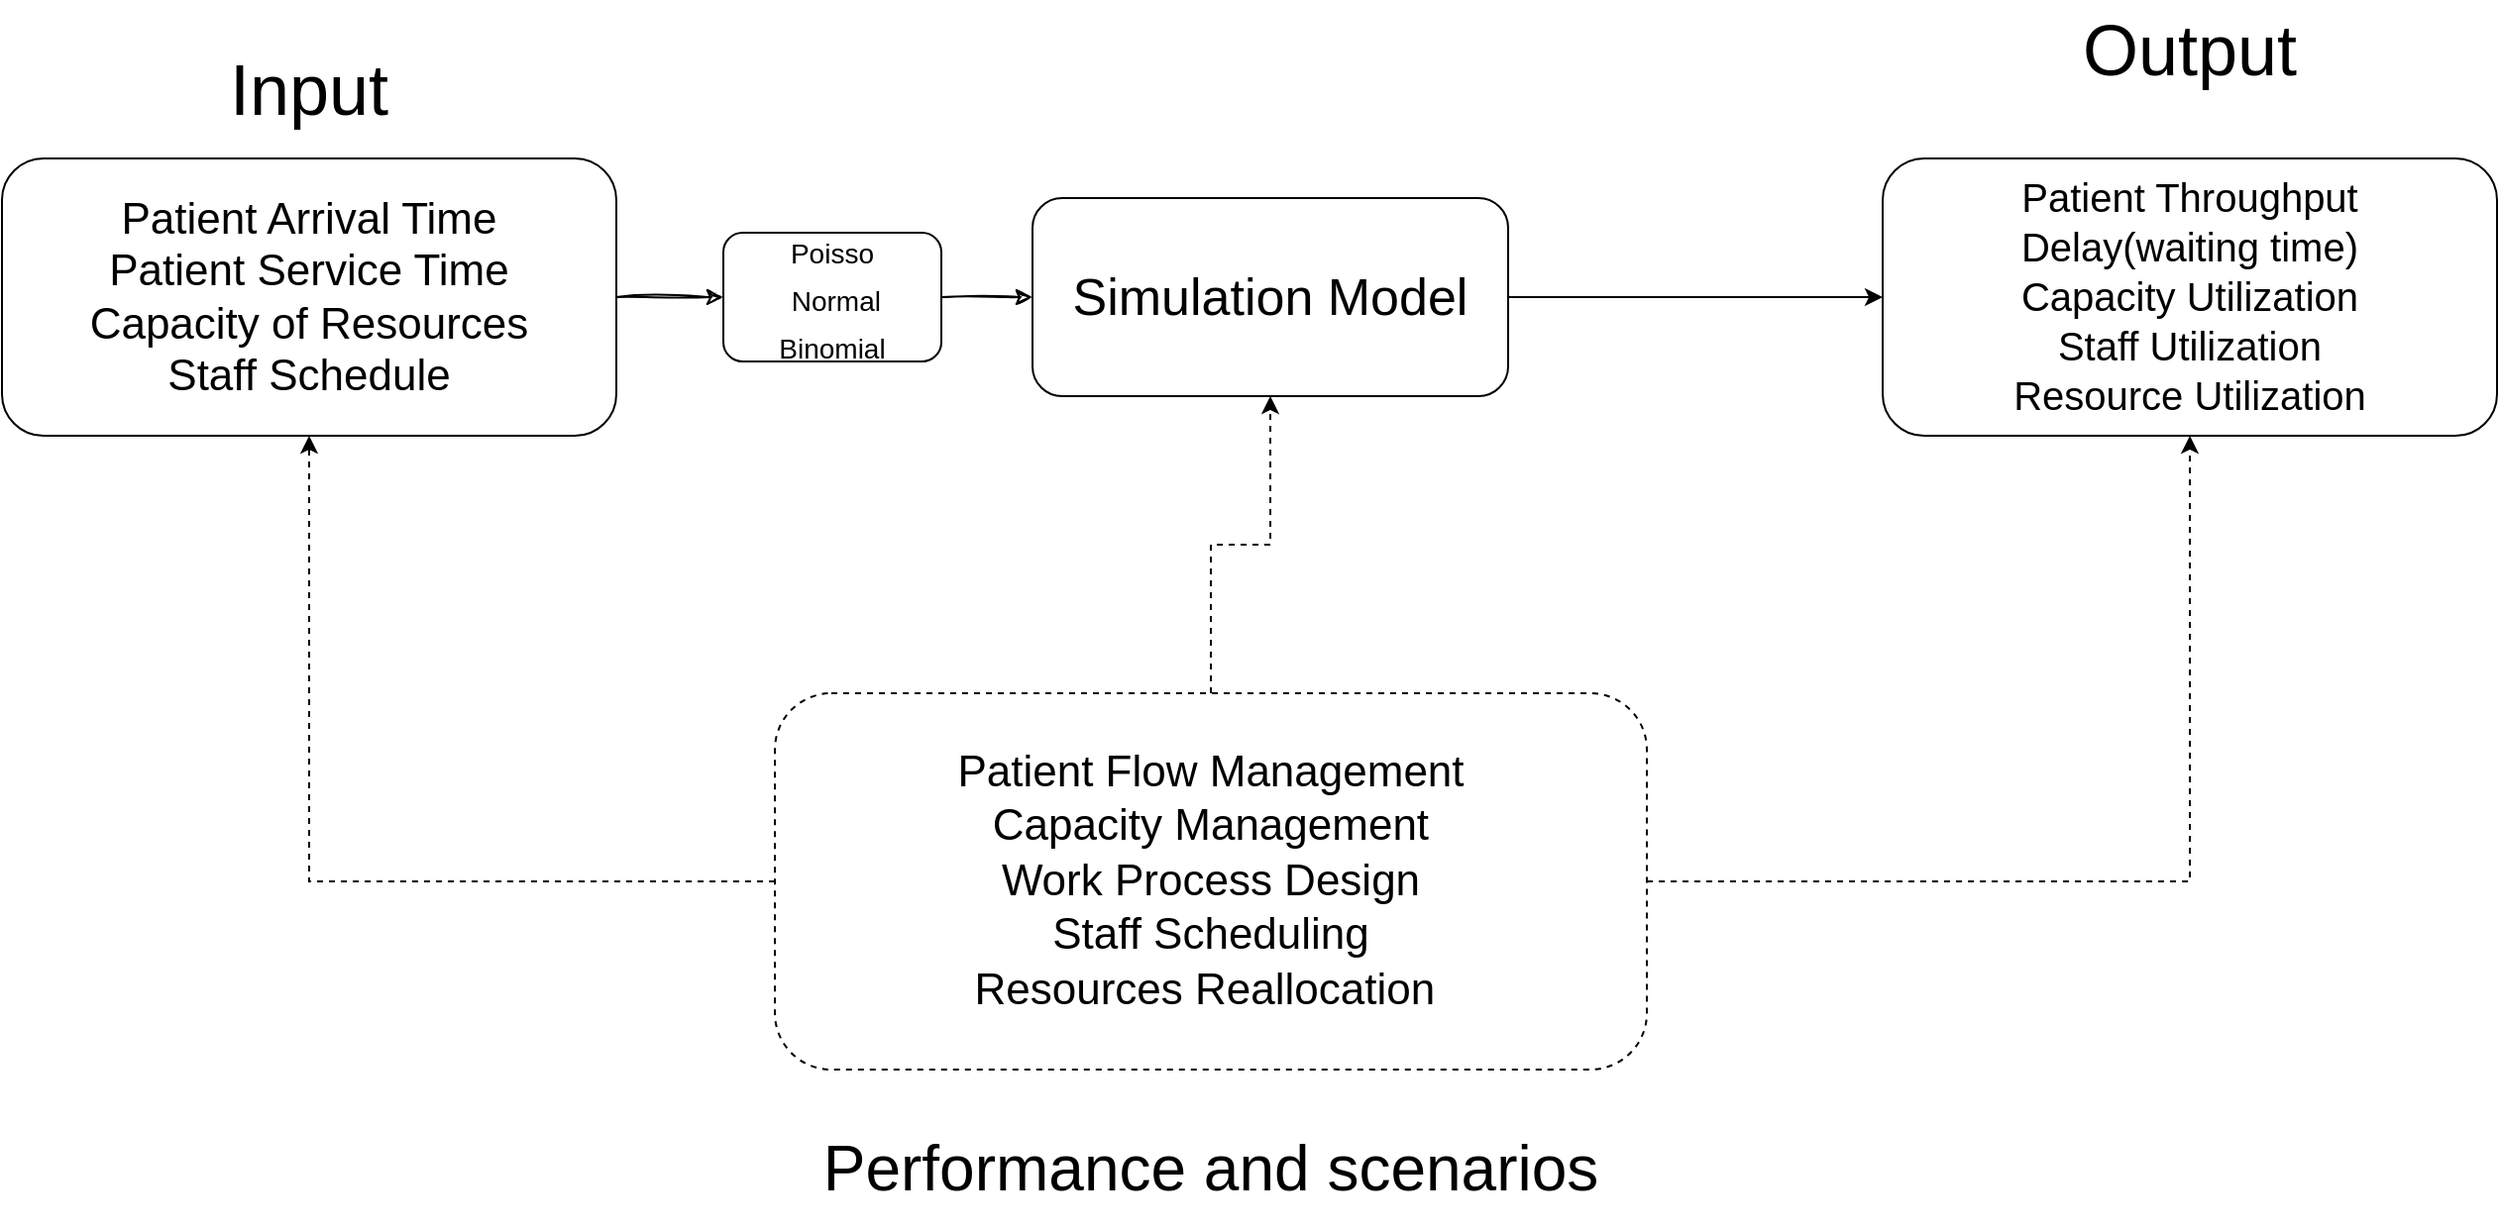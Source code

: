 <mxfile version="21.1.5" type="github">
  <diagram name="Page-1" id="8PbjuK5wnLYOJluOX6YS">
    <mxGraphModel dx="2933" dy="3304" grid="1" gridSize="10" guides="1" tooltips="1" connect="1" arrows="1" fold="1" page="1" pageScale="1" pageWidth="827" pageHeight="1169" math="0" shadow="0">
      <root>
        <mxCell id="0" />
        <mxCell id="1" parent="0" />
        <mxCell id="C-ZyG7l93XjpRoGZt_fJ-23" value="" style="edgeStyle=orthogonalEdgeStyle;rounded=0;sketch=1;hachureGap=4;jiggle=2;curveFitting=1;orthogonalLoop=1;jettySize=auto;html=1;fontFamily=Architects Daughter;fontSource=https%3A%2F%2Ffonts.googleapis.com%2Fcss%3Ffamily%3DArchitects%2BDaughter;fontSize=16;" edge="1" parent="1" source="C-ZyG7l93XjpRoGZt_fJ-12" target="C-ZyG7l93XjpRoGZt_fJ-16">
          <mxGeometry relative="1" as="geometry" />
        </mxCell>
        <mxCell id="C-ZyG7l93XjpRoGZt_fJ-12" value="&lt;font style=&quot;font-size: 22px;&quot; face=&quot;Helvetica&quot;&gt;Patient Arrival Time&lt;br&gt;Patient Service Time&lt;br&gt;Capacity of Resources&lt;br&gt;Staff Schedule&lt;/font&gt;" style="rounded=1;whiteSpace=wrap;html=1;hachureGap=4;fontFamily=Architects Daughter;fontSource=https%3A%2F%2Ffonts.googleapis.com%2Fcss%3Ffamily%3DArchitects%2BDaughter;fontSize=20;" vertex="1" parent="1">
          <mxGeometry x="50" y="-590" width="310" height="140" as="geometry" />
        </mxCell>
        <mxCell id="C-ZyG7l93XjpRoGZt_fJ-13" value="&lt;font style=&quot;font-size: 36px;&quot; face=&quot;Helvetica&quot;&gt;Input&lt;/font&gt;" style="text;strokeColor=none;align=center;fillColor=none;html=1;verticalAlign=middle;whiteSpace=wrap;rounded=0;fontSize=20;fontFamily=Architects Daughter;" vertex="1" parent="1">
          <mxGeometry x="160" y="-650" width="90" height="50" as="geometry" />
        </mxCell>
        <mxCell id="C-ZyG7l93XjpRoGZt_fJ-24" style="edgeStyle=orthogonalEdgeStyle;rounded=0;hachureGap=4;orthogonalLoop=1;jettySize=auto;html=1;fontFamily=Architects Daughter;fontSource=https%3A%2F%2Ffonts.googleapis.com%2Fcss%3Ffamily%3DArchitects%2BDaughter;fontSize=16;shadow=0;" edge="1" parent="1" source="C-ZyG7l93XjpRoGZt_fJ-14" target="C-ZyG7l93XjpRoGZt_fJ-20">
          <mxGeometry relative="1" as="geometry" />
        </mxCell>
        <mxCell id="C-ZyG7l93XjpRoGZt_fJ-14" value="&lt;font style=&quot;font-size: 26px;&quot; face=&quot;Helvetica&quot;&gt;Simulation Model&lt;/font&gt;" style="rounded=1;whiteSpace=wrap;html=1;hachureGap=4;fontFamily=Architects Daughter;fontSource=https%3A%2F%2Ffonts.googleapis.com%2Fcss%3Ffamily%3DArchitects%2BDaughter;fontSize=20;" vertex="1" parent="1">
          <mxGeometry x="570" y="-570" width="240" height="100" as="geometry" />
        </mxCell>
        <mxCell id="C-ZyG7l93XjpRoGZt_fJ-22" value="" style="edgeStyle=orthogonalEdgeStyle;rounded=0;sketch=1;hachureGap=4;jiggle=2;curveFitting=1;orthogonalLoop=1;jettySize=auto;html=1;fontFamily=Architects Daughter;fontSource=https%3A%2F%2Ffonts.googleapis.com%2Fcss%3Ffamily%3DArchitects%2BDaughter;fontSize=16;" edge="1" parent="1" source="C-ZyG7l93XjpRoGZt_fJ-16" target="C-ZyG7l93XjpRoGZt_fJ-14">
          <mxGeometry relative="1" as="geometry" />
        </mxCell>
        <mxCell id="C-ZyG7l93XjpRoGZt_fJ-16" value="&lt;font style=&quot;font-size: 14px;&quot; face=&quot;Helvetica&quot;&gt;Poisso&lt;br&gt;&amp;nbsp;Normal&lt;br&gt;Binomial&lt;/font&gt;" style="rounded=1;whiteSpace=wrap;html=1;hachureGap=4;fontFamily=Architects Daughter;fontSource=https%3A%2F%2Ffonts.googleapis.com%2Fcss%3Ffamily%3DArchitects%2BDaughter;fontSize=20;" vertex="1" parent="1">
          <mxGeometry x="414" y="-552.5" width="110" height="65" as="geometry" />
        </mxCell>
        <mxCell id="C-ZyG7l93XjpRoGZt_fJ-25" style="edgeStyle=orthogonalEdgeStyle;rounded=0;hachureGap=4;orthogonalLoop=1;jettySize=auto;html=1;entryX=0.5;entryY=1;entryDx=0;entryDy=0;fontFamily=Architects Daughter;fontSource=https%3A%2F%2Ffonts.googleapis.com%2Fcss%3Ffamily%3DArchitects%2BDaughter;fontSize=16;dashed=1;" edge="1" parent="1" source="C-ZyG7l93XjpRoGZt_fJ-17" target="C-ZyG7l93XjpRoGZt_fJ-12">
          <mxGeometry relative="1" as="geometry" />
        </mxCell>
        <mxCell id="C-ZyG7l93XjpRoGZt_fJ-27" style="edgeStyle=orthogonalEdgeStyle;rounded=0;hachureGap=4;orthogonalLoop=1;jettySize=auto;html=1;entryX=0.5;entryY=1;entryDx=0;entryDy=0;fontFamily=Architects Daughter;fontSource=https%3A%2F%2Ffonts.googleapis.com%2Fcss%3Ffamily%3DArchitects%2BDaughter;fontSize=16;dashed=1;" edge="1" parent="1" source="C-ZyG7l93XjpRoGZt_fJ-17" target="C-ZyG7l93XjpRoGZt_fJ-20">
          <mxGeometry relative="1" as="geometry" />
        </mxCell>
        <mxCell id="C-ZyG7l93XjpRoGZt_fJ-28" style="edgeStyle=orthogonalEdgeStyle;rounded=0;hachureGap=4;orthogonalLoop=1;jettySize=auto;html=1;fontFamily=Architects Daughter;fontSource=https%3A%2F%2Ffonts.googleapis.com%2Fcss%3Ffamily%3DArchitects%2BDaughter;fontSize=16;dashed=1;" edge="1" parent="1" source="C-ZyG7l93XjpRoGZt_fJ-17" target="C-ZyG7l93XjpRoGZt_fJ-14">
          <mxGeometry relative="1" as="geometry" />
        </mxCell>
        <mxCell id="C-ZyG7l93XjpRoGZt_fJ-17" value="&lt;font style=&quot;font-size: 22px;&quot;&gt;&lt;font style=&quot;&quot; face=&quot;Helvetica&quot;&gt;Patient Flow Management&lt;br&gt;Capacity Management&lt;br&gt;Work Process Design&lt;br&gt;Staff Scheduling&lt;br&gt;Resources&amp;nbsp;&lt;/font&gt;&lt;font face=&quot;Helvetica&quot;&gt;Reallocation&amp;nbsp;&lt;/font&gt;&lt;/font&gt;" style="rounded=1;whiteSpace=wrap;html=1;hachureGap=4;fontFamily=Architects Daughter;fontSource=https%3A%2F%2Ffonts.googleapis.com%2Fcss%3Ffamily%3DArchitects%2BDaughter;fontSize=20;dashed=1;" vertex="1" parent="1">
          <mxGeometry x="440" y="-320" width="440" height="190" as="geometry" />
        </mxCell>
        <mxCell id="C-ZyG7l93XjpRoGZt_fJ-19" value="&lt;font style=&quot;font-size: 32px;&quot; face=&quot;Helvetica&quot;&gt;Performance and scenarios&lt;/font&gt;" style="text;strokeColor=none;align=center;fillColor=none;html=1;verticalAlign=middle;whiteSpace=wrap;rounded=0;fontSize=20;fontFamily=Architects Daughter;" vertex="1" parent="1">
          <mxGeometry x="440" y="-110" width="440" height="60" as="geometry" />
        </mxCell>
        <mxCell id="C-ZyG7l93XjpRoGZt_fJ-20" value="&lt;font face=&quot;Helvetica&quot;&gt;Patient Throughput&lt;br&gt;Delay(waiting time)&lt;br&gt;Capacity Utilization&lt;br&gt;Staff Utilization&lt;br&gt;Resource Utilization&lt;/font&gt;" style="rounded=1;whiteSpace=wrap;html=1;hachureGap=4;fontFamily=Architects Daughter;fontSource=https%3A%2F%2Ffonts.googleapis.com%2Fcss%3Ffamily%3DArchitects%2BDaughter;fontSize=20;" vertex="1" parent="1">
          <mxGeometry x="999" y="-590" width="310" height="140" as="geometry" />
        </mxCell>
        <mxCell id="C-ZyG7l93XjpRoGZt_fJ-21" value="&lt;font style=&quot;font-size: 36px;&quot; face=&quot;Helvetica&quot;&gt;Output&lt;/font&gt;" style="text;strokeColor=none;align=center;fillColor=none;html=1;verticalAlign=middle;whiteSpace=wrap;rounded=0;fontSize=20;fontFamily=Architects Daughter;" vertex="1" parent="1">
          <mxGeometry x="1109" y="-670" width="90" height="50" as="geometry" />
        </mxCell>
      </root>
    </mxGraphModel>
  </diagram>
</mxfile>
